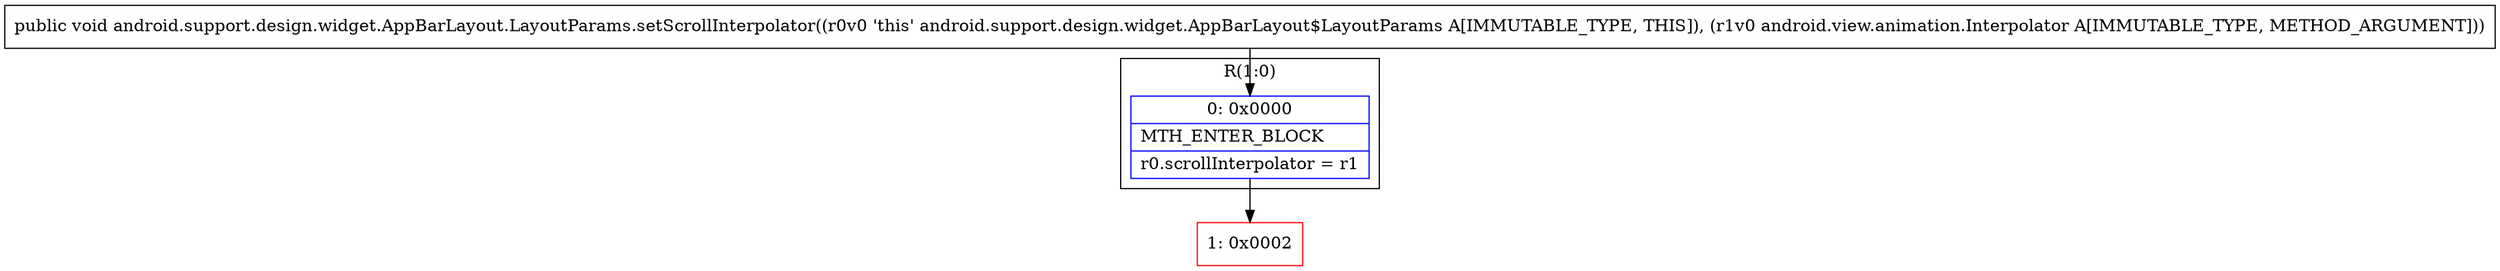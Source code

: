 digraph "CFG forandroid.support.design.widget.AppBarLayout.LayoutParams.setScrollInterpolator(Landroid\/view\/animation\/Interpolator;)V" {
subgraph cluster_Region_2086417968 {
label = "R(1:0)";
node [shape=record,color=blue];
Node_0 [shape=record,label="{0\:\ 0x0000|MTH_ENTER_BLOCK\l|r0.scrollInterpolator = r1\l}"];
}
Node_1 [shape=record,color=red,label="{1\:\ 0x0002}"];
MethodNode[shape=record,label="{public void android.support.design.widget.AppBarLayout.LayoutParams.setScrollInterpolator((r0v0 'this' android.support.design.widget.AppBarLayout$LayoutParams A[IMMUTABLE_TYPE, THIS]), (r1v0 android.view.animation.Interpolator A[IMMUTABLE_TYPE, METHOD_ARGUMENT])) }"];
MethodNode -> Node_0;
Node_0 -> Node_1;
}

